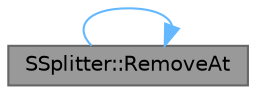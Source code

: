 digraph "SSplitter::RemoveAt"
{
 // INTERACTIVE_SVG=YES
 // LATEX_PDF_SIZE
  bgcolor="transparent";
  edge [fontname=Helvetica,fontsize=10,labelfontname=Helvetica,labelfontsize=10];
  node [fontname=Helvetica,fontsize=10,shape=box,height=0.2,width=0.4];
  rankdir="LR";
  Node1 [id="Node000001",label="SSplitter::RemoveAt",height=0.2,width=0.4,color="gray40", fillcolor="grey60", style="filled", fontcolor="black",tooltip="Remove the child at IndexToRemove."];
  Node1 -> Node1 [id="edge1_Node000001_Node000001",color="steelblue1",style="solid",tooltip=" "];
}
